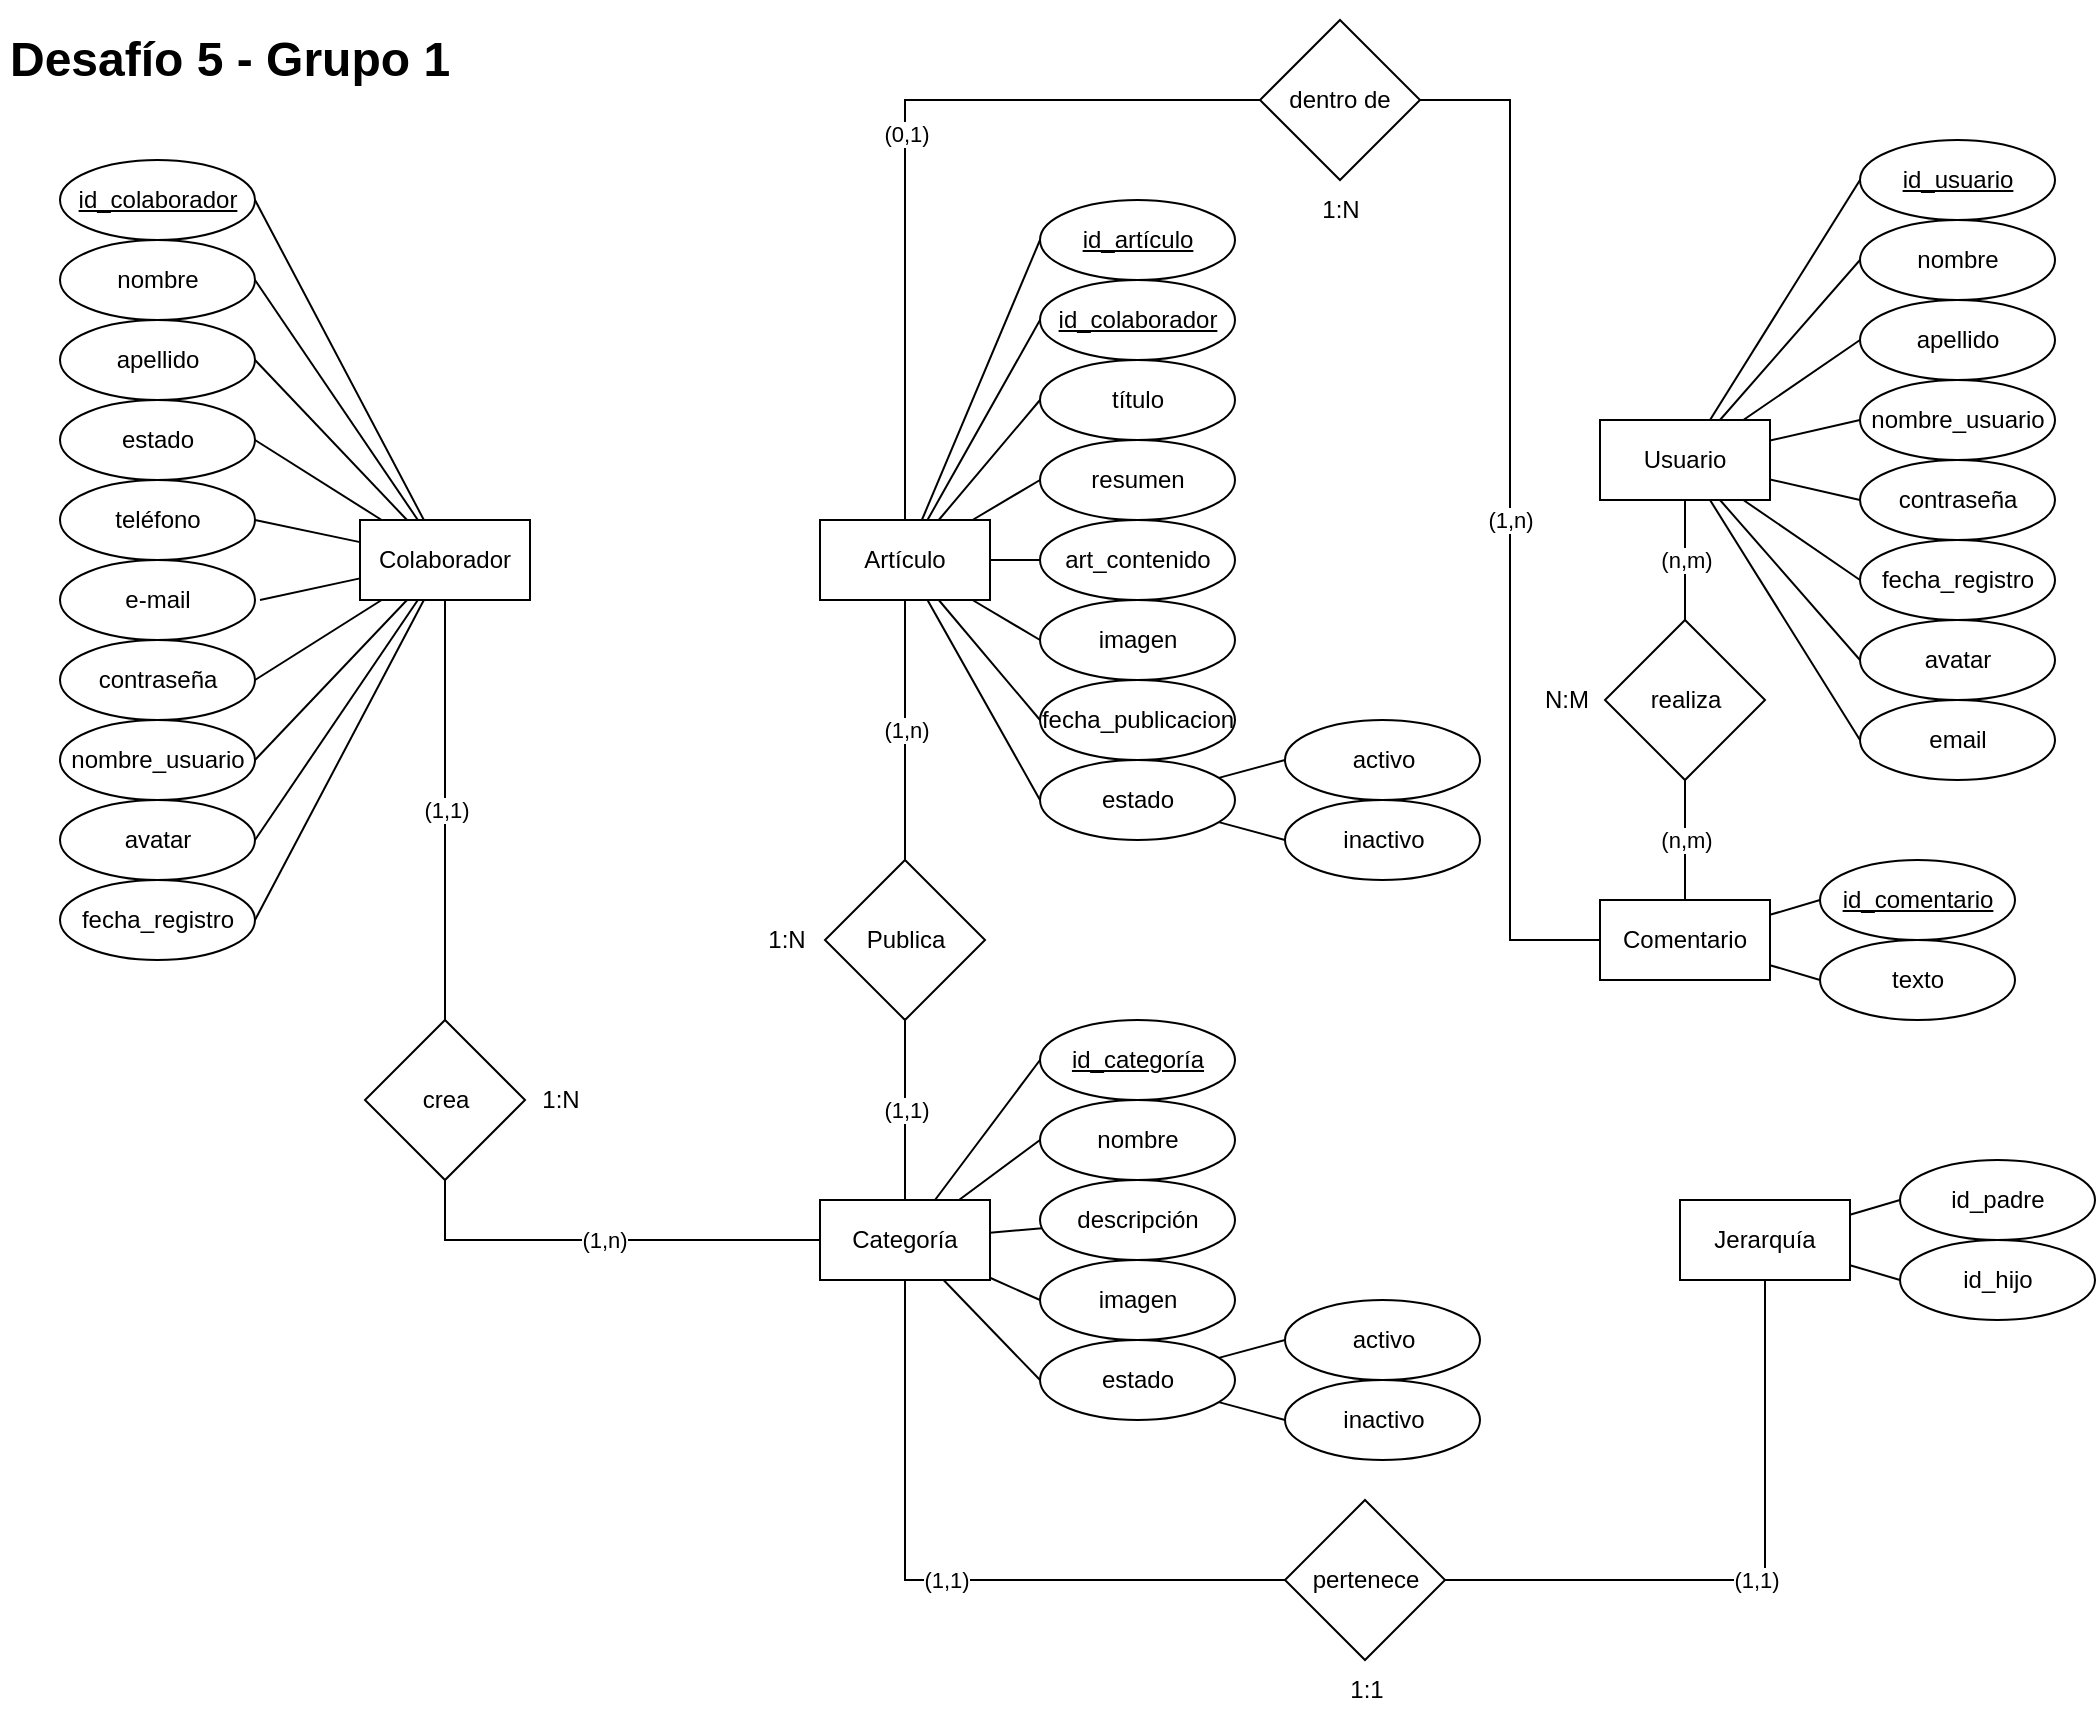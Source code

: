 <mxfile version="21.3.5" type="github">
  <diagram name="Página-1" id="VrBOXiqUShYDaJ_aKjt0">
    <mxGraphModel dx="1434" dy="1896" grid="1" gridSize="10" guides="1" tooltips="1" connect="1" arrows="1" fold="1" page="1" pageScale="1" pageWidth="850" pageHeight="1100" math="0" shadow="0">
      <root>
        <mxCell id="0" />
        <mxCell id="1" parent="0" />
        <mxCell id="ehQ5Cwj-dnASqklNuvX5-1" value="&lt;h1&gt;Desafío 5 - Grupo 1&lt;/h1&gt;" style="text;html=1;strokeColor=none;fillColor=none;spacing=5;spacingTop=-20;whiteSpace=wrap;overflow=hidden;rounded=0;" parent="1" vertex="1">
          <mxGeometry width="450" height="40" as="geometry" />
        </mxCell>
        <mxCell id="D4Zr-wYNmLp01-YFgr4b-42" value="(1,1)" style="rounded=0;orthogonalLoop=1;jettySize=auto;html=1;endArrow=none;endFill=0;entryX=0.5;entryY=0;entryDx=0;entryDy=0;" edge="1" parent="1" source="D4Zr-wYNmLp01-YFgr4b-1" target="D4Zr-wYNmLp01-YFgr4b-43">
          <mxGeometry relative="1" as="geometry">
            <mxPoint x="222.5" y="510" as="targetPoint" />
          </mxGeometry>
        </mxCell>
        <mxCell id="D4Zr-wYNmLp01-YFgr4b-45" style="rounded=0;orthogonalLoop=1;jettySize=auto;html=1;entryX=1;entryY=0.5;entryDx=0;entryDy=0;endArrow=none;endFill=0;" edge="1" parent="1" source="D4Zr-wYNmLp01-YFgr4b-1" target="D4Zr-wYNmLp01-YFgr4b-7">
          <mxGeometry relative="1" as="geometry" />
        </mxCell>
        <mxCell id="D4Zr-wYNmLp01-YFgr4b-46" style="rounded=0;orthogonalLoop=1;jettySize=auto;html=1;entryX=1;entryY=0.5;entryDx=0;entryDy=0;endArrow=none;endFill=0;" edge="1" parent="1" source="D4Zr-wYNmLp01-YFgr4b-1" target="D4Zr-wYNmLp01-YFgr4b-8">
          <mxGeometry relative="1" as="geometry" />
        </mxCell>
        <mxCell id="D4Zr-wYNmLp01-YFgr4b-47" style="rounded=0;orthogonalLoop=1;jettySize=auto;html=1;entryX=1;entryY=0.5;entryDx=0;entryDy=0;endArrow=none;endFill=0;" edge="1" parent="1" source="D4Zr-wYNmLp01-YFgr4b-1" target="D4Zr-wYNmLp01-YFgr4b-15">
          <mxGeometry relative="1" as="geometry" />
        </mxCell>
        <mxCell id="D4Zr-wYNmLp01-YFgr4b-48" style="rounded=0;orthogonalLoop=1;jettySize=auto;html=1;entryX=1;entryY=0.5;entryDx=0;entryDy=0;endArrow=none;endFill=0;" edge="1" parent="1" source="D4Zr-wYNmLp01-YFgr4b-1" target="D4Zr-wYNmLp01-YFgr4b-16">
          <mxGeometry relative="1" as="geometry" />
        </mxCell>
        <mxCell id="D4Zr-wYNmLp01-YFgr4b-49" style="rounded=0;orthogonalLoop=1;jettySize=auto;html=1;entryX=1;entryY=0.5;entryDx=0;entryDy=0;endArrow=none;endFill=0;" edge="1" parent="1" source="D4Zr-wYNmLp01-YFgr4b-1" target="D4Zr-wYNmLp01-YFgr4b-11">
          <mxGeometry relative="1" as="geometry" />
        </mxCell>
        <mxCell id="D4Zr-wYNmLp01-YFgr4b-50" style="rounded=0;orthogonalLoop=1;jettySize=auto;html=1;entryX=1;entryY=0.5;entryDx=0;entryDy=0;endArrow=none;endFill=0;" edge="1" parent="1" source="D4Zr-wYNmLp01-YFgr4b-1" target="D4Zr-wYNmLp01-YFgr4b-13">
          <mxGeometry relative="1" as="geometry" />
        </mxCell>
        <mxCell id="D4Zr-wYNmLp01-YFgr4b-51" style="rounded=0;orthogonalLoop=1;jettySize=auto;html=1;endArrow=none;endFill=0;" edge="1" parent="1" source="D4Zr-wYNmLp01-YFgr4b-1">
          <mxGeometry relative="1" as="geometry">
            <mxPoint x="130" y="290" as="targetPoint" />
          </mxGeometry>
        </mxCell>
        <mxCell id="D4Zr-wYNmLp01-YFgr4b-52" style="rounded=0;orthogonalLoop=1;jettySize=auto;html=1;entryX=1;entryY=0.5;entryDx=0;entryDy=0;endArrow=none;endFill=0;" edge="1" parent="1" source="D4Zr-wYNmLp01-YFgr4b-1" target="D4Zr-wYNmLp01-YFgr4b-10">
          <mxGeometry relative="1" as="geometry" />
        </mxCell>
        <mxCell id="D4Zr-wYNmLp01-YFgr4b-53" style="rounded=0;orthogonalLoop=1;jettySize=auto;html=1;entryX=1;entryY=0.5;entryDx=0;entryDy=0;endArrow=none;endFill=0;" edge="1" parent="1" source="D4Zr-wYNmLp01-YFgr4b-1" target="D4Zr-wYNmLp01-YFgr4b-14">
          <mxGeometry relative="1" as="geometry" />
        </mxCell>
        <mxCell id="D4Zr-wYNmLp01-YFgr4b-54" style="rounded=0;orthogonalLoop=1;jettySize=auto;html=1;entryX=1;entryY=0.5;entryDx=0;entryDy=0;endArrow=none;endFill=0;" edge="1" parent="1" source="D4Zr-wYNmLp01-YFgr4b-1" target="D4Zr-wYNmLp01-YFgr4b-9">
          <mxGeometry relative="1" as="geometry" />
        </mxCell>
        <mxCell id="D4Zr-wYNmLp01-YFgr4b-1" value="Colaborador" style="rounded=0;whiteSpace=wrap;html=1;" vertex="1" parent="1">
          <mxGeometry x="180" y="250" width="85" height="40" as="geometry" />
        </mxCell>
        <mxCell id="D4Zr-wYNmLp01-YFgr4b-78" style="rounded=0;orthogonalLoop=1;jettySize=auto;html=1;entryX=0;entryY=0.5;entryDx=0;entryDy=0;endArrow=none;endFill=0;" edge="1" parent="1" source="D4Zr-wYNmLp01-YFgr4b-2" target="D4Zr-wYNmLp01-YFgr4b-17">
          <mxGeometry relative="1" as="geometry" />
        </mxCell>
        <mxCell id="D4Zr-wYNmLp01-YFgr4b-79" style="rounded=0;orthogonalLoop=1;jettySize=auto;html=1;entryX=0;entryY=0.5;entryDx=0;entryDy=0;endArrow=none;endFill=0;" edge="1" parent="1" source="D4Zr-wYNmLp01-YFgr4b-2" target="D4Zr-wYNmLp01-YFgr4b-18">
          <mxGeometry relative="1" as="geometry" />
        </mxCell>
        <mxCell id="D4Zr-wYNmLp01-YFgr4b-80" style="rounded=0;orthogonalLoop=1;jettySize=auto;html=1;entryX=0;entryY=0.5;entryDx=0;entryDy=0;endArrow=none;endFill=0;" edge="1" parent="1" source="D4Zr-wYNmLp01-YFgr4b-2" target="D4Zr-wYNmLp01-YFgr4b-19">
          <mxGeometry relative="1" as="geometry" />
        </mxCell>
        <mxCell id="D4Zr-wYNmLp01-YFgr4b-81" style="rounded=0;orthogonalLoop=1;jettySize=auto;html=1;entryX=0;entryY=0.5;entryDx=0;entryDy=0;endArrow=none;endFill=0;" edge="1" parent="1" source="D4Zr-wYNmLp01-YFgr4b-2" target="D4Zr-wYNmLp01-YFgr4b-20">
          <mxGeometry relative="1" as="geometry" />
        </mxCell>
        <mxCell id="D4Zr-wYNmLp01-YFgr4b-82" style="rounded=0;orthogonalLoop=1;jettySize=auto;html=1;entryX=0;entryY=0.5;entryDx=0;entryDy=0;endArrow=none;endFill=0;" edge="1" parent="1" source="D4Zr-wYNmLp01-YFgr4b-2" target="D4Zr-wYNmLp01-YFgr4b-21">
          <mxGeometry relative="1" as="geometry" />
        </mxCell>
        <mxCell id="D4Zr-wYNmLp01-YFgr4b-83" style="rounded=0;orthogonalLoop=1;jettySize=auto;html=1;entryX=0;entryY=0.5;entryDx=0;entryDy=0;endArrow=none;endFill=0;" edge="1" parent="1" source="D4Zr-wYNmLp01-YFgr4b-2" target="D4Zr-wYNmLp01-YFgr4b-22">
          <mxGeometry relative="1" as="geometry" />
        </mxCell>
        <mxCell id="D4Zr-wYNmLp01-YFgr4b-84" style="rounded=0;orthogonalLoop=1;jettySize=auto;html=1;entryX=0;entryY=0.5;entryDx=0;entryDy=0;endArrow=none;endFill=0;" edge="1" parent="1" source="D4Zr-wYNmLp01-YFgr4b-2" target="D4Zr-wYNmLp01-YFgr4b-23">
          <mxGeometry relative="1" as="geometry" />
        </mxCell>
        <mxCell id="D4Zr-wYNmLp01-YFgr4b-85" style="rounded=0;orthogonalLoop=1;jettySize=auto;html=1;entryX=0;entryY=0.5;entryDx=0;entryDy=0;endArrow=none;endFill=0;" edge="1" parent="1" source="D4Zr-wYNmLp01-YFgr4b-2" target="D4Zr-wYNmLp01-YFgr4b-24">
          <mxGeometry relative="1" as="geometry" />
        </mxCell>
        <mxCell id="D4Zr-wYNmLp01-YFgr4b-2" value="Artículo" style="rounded=0;whiteSpace=wrap;html=1;" vertex="1" parent="1">
          <mxGeometry x="410" y="250" width="85" height="40" as="geometry" />
        </mxCell>
        <mxCell id="D4Zr-wYNmLp01-YFgr4b-55" style="rounded=0;orthogonalLoop=1;jettySize=auto;html=1;entryX=0;entryY=0.5;entryDx=0;entryDy=0;endArrow=none;endFill=0;" edge="1" parent="1" source="D4Zr-wYNmLp01-YFgr4b-3" target="D4Zr-wYNmLp01-YFgr4b-25">
          <mxGeometry relative="1" as="geometry" />
        </mxCell>
        <mxCell id="D4Zr-wYNmLp01-YFgr4b-56" style="rounded=0;orthogonalLoop=1;jettySize=auto;html=1;entryX=0;entryY=0.5;entryDx=0;entryDy=0;endArrow=none;endFill=0;" edge="1" parent="1" source="D4Zr-wYNmLp01-YFgr4b-3" target="D4Zr-wYNmLp01-YFgr4b-26">
          <mxGeometry relative="1" as="geometry" />
        </mxCell>
        <mxCell id="D4Zr-wYNmLp01-YFgr4b-57" style="rounded=0;orthogonalLoop=1;jettySize=auto;html=1;endArrow=none;endFill=0;" edge="1" parent="1" source="D4Zr-wYNmLp01-YFgr4b-3" target="D4Zr-wYNmLp01-YFgr4b-27">
          <mxGeometry relative="1" as="geometry" />
        </mxCell>
        <mxCell id="D4Zr-wYNmLp01-YFgr4b-58" style="rounded=0;orthogonalLoop=1;jettySize=auto;html=1;entryX=0;entryY=0.5;entryDx=0;entryDy=0;endArrow=none;endFill=0;" edge="1" parent="1" source="D4Zr-wYNmLp01-YFgr4b-3" target="D4Zr-wYNmLp01-YFgr4b-28">
          <mxGeometry relative="1" as="geometry" />
        </mxCell>
        <mxCell id="D4Zr-wYNmLp01-YFgr4b-59" style="rounded=0;orthogonalLoop=1;jettySize=auto;html=1;entryX=0;entryY=0.5;entryDx=0;entryDy=0;endArrow=none;endFill=0;" edge="1" parent="1" source="D4Zr-wYNmLp01-YFgr4b-3" target="D4Zr-wYNmLp01-YFgr4b-29">
          <mxGeometry relative="1" as="geometry" />
        </mxCell>
        <mxCell id="D4Zr-wYNmLp01-YFgr4b-76" value="(1,1)" style="edgeStyle=orthogonalEdgeStyle;rounded=0;orthogonalLoop=1;jettySize=auto;html=1;endArrow=none;endFill=0;" edge="1" parent="1" source="D4Zr-wYNmLp01-YFgr4b-3" target="D4Zr-wYNmLp01-YFgr4b-75">
          <mxGeometry relative="1" as="geometry" />
        </mxCell>
        <mxCell id="D4Zr-wYNmLp01-YFgr4b-103" value="(1,1)" style="edgeStyle=orthogonalEdgeStyle;rounded=0;orthogonalLoop=1;jettySize=auto;html=1;entryX=0;entryY=0.5;entryDx=0;entryDy=0;endArrow=none;endFill=0;" edge="1" parent="1" source="D4Zr-wYNmLp01-YFgr4b-3" target="D4Zr-wYNmLp01-YFgr4b-87">
          <mxGeometry relative="1" as="geometry">
            <Array as="points">
              <mxPoint x="453" y="780" />
            </Array>
          </mxGeometry>
        </mxCell>
        <mxCell id="D4Zr-wYNmLp01-YFgr4b-3" value="Categoría" style="rounded=0;whiteSpace=wrap;html=1;" vertex="1" parent="1">
          <mxGeometry x="410" y="590" width="85" height="40" as="geometry" />
        </mxCell>
        <mxCell id="D4Zr-wYNmLp01-YFgr4b-89" style="rounded=0;orthogonalLoop=1;jettySize=auto;html=1;entryX=0;entryY=0.5;entryDx=0;entryDy=0;endArrow=none;endFill=0;" edge="1" parent="1" source="D4Zr-wYNmLp01-YFgr4b-4" target="D4Zr-wYNmLp01-YFgr4b-30">
          <mxGeometry relative="1" as="geometry" />
        </mxCell>
        <mxCell id="D4Zr-wYNmLp01-YFgr4b-90" style="rounded=0;orthogonalLoop=1;jettySize=auto;html=1;entryX=0;entryY=0.5;entryDx=0;entryDy=0;endArrow=none;endFill=0;" edge="1" parent="1" source="D4Zr-wYNmLp01-YFgr4b-4" target="D4Zr-wYNmLp01-YFgr4b-31">
          <mxGeometry relative="1" as="geometry" />
        </mxCell>
        <mxCell id="D4Zr-wYNmLp01-YFgr4b-4" value="Jerarquía" style="rounded=0;whiteSpace=wrap;html=1;" vertex="1" parent="1">
          <mxGeometry x="840" y="590" width="85" height="40" as="geometry" />
        </mxCell>
        <mxCell id="D4Zr-wYNmLp01-YFgr4b-62" value="(n,m)" style="rounded=0;orthogonalLoop=1;jettySize=auto;html=1;endArrow=none;endFill=0;" edge="1" parent="1" source="D4Zr-wYNmLp01-YFgr4b-5" target="D4Zr-wYNmLp01-YFgr4b-61">
          <mxGeometry relative="1" as="geometry" />
        </mxCell>
        <mxCell id="D4Zr-wYNmLp01-YFgr4b-64" style="rounded=0;orthogonalLoop=1;jettySize=auto;html=1;entryX=0;entryY=0.5;entryDx=0;entryDy=0;endArrow=none;endFill=0;" edge="1" parent="1" source="D4Zr-wYNmLp01-YFgr4b-5" target="D4Zr-wYNmLp01-YFgr4b-32">
          <mxGeometry relative="1" as="geometry" />
        </mxCell>
        <mxCell id="D4Zr-wYNmLp01-YFgr4b-65" style="rounded=0;orthogonalLoop=1;jettySize=auto;html=1;entryX=0;entryY=0.5;entryDx=0;entryDy=0;endArrow=none;endFill=0;" edge="1" parent="1" source="D4Zr-wYNmLp01-YFgr4b-5" target="D4Zr-wYNmLp01-YFgr4b-33">
          <mxGeometry relative="1" as="geometry" />
        </mxCell>
        <mxCell id="D4Zr-wYNmLp01-YFgr4b-66" style="rounded=0;orthogonalLoop=1;jettySize=auto;html=1;entryX=0;entryY=0.5;entryDx=0;entryDy=0;endArrow=none;endFill=0;" edge="1" parent="1" source="D4Zr-wYNmLp01-YFgr4b-5" target="D4Zr-wYNmLp01-YFgr4b-34">
          <mxGeometry relative="1" as="geometry" />
        </mxCell>
        <mxCell id="D4Zr-wYNmLp01-YFgr4b-67" style="rounded=0;orthogonalLoop=1;jettySize=auto;html=1;entryX=0;entryY=0.5;entryDx=0;entryDy=0;endArrow=none;endFill=0;" edge="1" parent="1" source="D4Zr-wYNmLp01-YFgr4b-5" target="D4Zr-wYNmLp01-YFgr4b-35">
          <mxGeometry relative="1" as="geometry" />
        </mxCell>
        <mxCell id="D4Zr-wYNmLp01-YFgr4b-68" style="rounded=0;orthogonalLoop=1;jettySize=auto;html=1;entryX=0;entryY=0.5;entryDx=0;entryDy=0;endArrow=none;endFill=0;" edge="1" parent="1" source="D4Zr-wYNmLp01-YFgr4b-5" target="D4Zr-wYNmLp01-YFgr4b-36">
          <mxGeometry relative="1" as="geometry" />
        </mxCell>
        <mxCell id="D4Zr-wYNmLp01-YFgr4b-69" style="rounded=0;orthogonalLoop=1;jettySize=auto;html=1;entryX=0;entryY=0.5;entryDx=0;entryDy=0;endArrow=none;endFill=0;" edge="1" parent="1" source="D4Zr-wYNmLp01-YFgr4b-5" target="D4Zr-wYNmLp01-YFgr4b-37">
          <mxGeometry relative="1" as="geometry" />
        </mxCell>
        <mxCell id="D4Zr-wYNmLp01-YFgr4b-70" style="rounded=0;orthogonalLoop=1;jettySize=auto;html=1;entryX=0;entryY=0.5;entryDx=0;entryDy=0;endArrow=none;endFill=0;" edge="1" parent="1" source="D4Zr-wYNmLp01-YFgr4b-5" target="D4Zr-wYNmLp01-YFgr4b-38">
          <mxGeometry relative="1" as="geometry" />
        </mxCell>
        <mxCell id="D4Zr-wYNmLp01-YFgr4b-72" style="rounded=0;orthogonalLoop=1;jettySize=auto;html=1;entryX=0;entryY=0.5;entryDx=0;entryDy=0;endArrow=none;endFill=0;" edge="1" parent="1" source="D4Zr-wYNmLp01-YFgr4b-5" target="D4Zr-wYNmLp01-YFgr4b-39">
          <mxGeometry relative="1" as="geometry" />
        </mxCell>
        <mxCell id="D4Zr-wYNmLp01-YFgr4b-5" value="Usuario" style="rounded=0;whiteSpace=wrap;html=1;" vertex="1" parent="1">
          <mxGeometry x="800" y="200" width="85" height="40" as="geometry" />
        </mxCell>
        <mxCell id="D4Zr-wYNmLp01-YFgr4b-73" style="rounded=0;orthogonalLoop=1;jettySize=auto;html=1;entryX=0;entryY=0.5;entryDx=0;entryDy=0;endArrow=none;endFill=0;" edge="1" parent="1" source="D4Zr-wYNmLp01-YFgr4b-6" target="D4Zr-wYNmLp01-YFgr4b-40">
          <mxGeometry relative="1" as="geometry" />
        </mxCell>
        <mxCell id="D4Zr-wYNmLp01-YFgr4b-74" style="rounded=0;orthogonalLoop=1;jettySize=auto;html=1;entryX=0;entryY=0.5;entryDx=0;entryDy=0;endArrow=none;endFill=0;" edge="1" parent="1" source="D4Zr-wYNmLp01-YFgr4b-6" target="D4Zr-wYNmLp01-YFgr4b-41">
          <mxGeometry relative="1" as="geometry" />
        </mxCell>
        <mxCell id="D4Zr-wYNmLp01-YFgr4b-93" value="(1,n)" style="edgeStyle=orthogonalEdgeStyle;rounded=0;orthogonalLoop=1;jettySize=auto;html=1;entryX=1;entryY=0.5;entryDx=0;entryDy=0;endArrow=none;endFill=0;" edge="1" parent="1" source="D4Zr-wYNmLp01-YFgr4b-6" target="D4Zr-wYNmLp01-YFgr4b-92">
          <mxGeometry relative="1" as="geometry" />
        </mxCell>
        <mxCell id="D4Zr-wYNmLp01-YFgr4b-6" value="Comentario" style="rounded=0;whiteSpace=wrap;html=1;" vertex="1" parent="1">
          <mxGeometry x="800" y="440" width="85" height="40" as="geometry" />
        </mxCell>
        <mxCell id="D4Zr-wYNmLp01-YFgr4b-7" value="&lt;u&gt;id_colaborador&lt;/u&gt;" style="ellipse;whiteSpace=wrap;html=1;" vertex="1" parent="1">
          <mxGeometry x="30" y="70" width="97.5" height="40" as="geometry" />
        </mxCell>
        <mxCell id="D4Zr-wYNmLp01-YFgr4b-8" value="nombre" style="ellipse;whiteSpace=wrap;html=1;" vertex="1" parent="1">
          <mxGeometry x="30" y="110" width="97.5" height="40" as="geometry" />
        </mxCell>
        <mxCell id="D4Zr-wYNmLp01-YFgr4b-9" value="apellido" style="ellipse;whiteSpace=wrap;html=1;" vertex="1" parent="1">
          <mxGeometry x="30" y="150" width="97.5" height="40" as="geometry" />
        </mxCell>
        <mxCell id="D4Zr-wYNmLp01-YFgr4b-10" value="teléfono" style="ellipse;whiteSpace=wrap;html=1;" vertex="1" parent="1">
          <mxGeometry x="30" y="230" width="97.5" height="40" as="geometry" />
        </mxCell>
        <mxCell id="D4Zr-wYNmLp01-YFgr4b-11" value="nombre_usuario" style="ellipse;whiteSpace=wrap;html=1;" vertex="1" parent="1">
          <mxGeometry x="30" y="350" width="97.5" height="40" as="geometry" />
        </mxCell>
        <mxCell id="D4Zr-wYNmLp01-YFgr4b-12" value="e-mail" style="ellipse;whiteSpace=wrap;html=1;" vertex="1" parent="1">
          <mxGeometry x="30" y="270" width="97.5" height="40" as="geometry" />
        </mxCell>
        <mxCell id="D4Zr-wYNmLp01-YFgr4b-13" value="contraseña" style="ellipse;whiteSpace=wrap;html=1;" vertex="1" parent="1">
          <mxGeometry x="30" y="310" width="97.5" height="40" as="geometry" />
        </mxCell>
        <mxCell id="D4Zr-wYNmLp01-YFgr4b-14" value="estado" style="ellipse;whiteSpace=wrap;html=1;" vertex="1" parent="1">
          <mxGeometry x="30" y="190" width="97.5" height="40" as="geometry" />
        </mxCell>
        <mxCell id="D4Zr-wYNmLp01-YFgr4b-15" value="fecha_registro" style="ellipse;whiteSpace=wrap;html=1;" vertex="1" parent="1">
          <mxGeometry x="30" y="430" width="97.5" height="40" as="geometry" />
        </mxCell>
        <mxCell id="D4Zr-wYNmLp01-YFgr4b-16" value="avatar" style="ellipse;whiteSpace=wrap;html=1;" vertex="1" parent="1">
          <mxGeometry x="30" y="390" width="97.5" height="40" as="geometry" />
        </mxCell>
        <mxCell id="D4Zr-wYNmLp01-YFgr4b-17" value="&lt;u&gt;id_artículo&lt;/u&gt;" style="ellipse;whiteSpace=wrap;html=1;" vertex="1" parent="1">
          <mxGeometry x="520" y="90" width="97.5" height="40" as="geometry" />
        </mxCell>
        <mxCell id="D4Zr-wYNmLp01-YFgr4b-18" value="&lt;u&gt;id_colaborador&lt;/u&gt;" style="ellipse;whiteSpace=wrap;html=1;" vertex="1" parent="1">
          <mxGeometry x="520" y="130" width="97.5" height="40" as="geometry" />
        </mxCell>
        <mxCell id="D4Zr-wYNmLp01-YFgr4b-19" value="título" style="ellipse;whiteSpace=wrap;html=1;" vertex="1" parent="1">
          <mxGeometry x="520" y="170" width="97.5" height="40" as="geometry" />
        </mxCell>
        <mxCell id="D4Zr-wYNmLp01-YFgr4b-20" value="resumen" style="ellipse;whiteSpace=wrap;html=1;" vertex="1" parent="1">
          <mxGeometry x="520" y="210" width="97.5" height="40" as="geometry" />
        </mxCell>
        <mxCell id="D4Zr-wYNmLp01-YFgr4b-21" value="art_contenido" style="ellipse;whiteSpace=wrap;html=1;" vertex="1" parent="1">
          <mxGeometry x="520" y="250" width="97.5" height="40" as="geometry" />
        </mxCell>
        <mxCell id="D4Zr-wYNmLp01-YFgr4b-22" value="imagen" style="ellipse;whiteSpace=wrap;html=1;" vertex="1" parent="1">
          <mxGeometry x="520" y="290" width="97.5" height="40" as="geometry" />
        </mxCell>
        <mxCell id="D4Zr-wYNmLp01-YFgr4b-23" value="fecha_publicacion" style="ellipse;whiteSpace=wrap;html=1;" vertex="1" parent="1">
          <mxGeometry x="520" y="330" width="97.5" height="40" as="geometry" />
        </mxCell>
        <mxCell id="D4Zr-wYNmLp01-YFgr4b-97" style="rounded=0;orthogonalLoop=1;jettySize=auto;html=1;entryX=0;entryY=0.5;entryDx=0;entryDy=0;endArrow=none;endFill=0;" edge="1" parent="1" source="D4Zr-wYNmLp01-YFgr4b-24" target="D4Zr-wYNmLp01-YFgr4b-95">
          <mxGeometry relative="1" as="geometry" />
        </mxCell>
        <mxCell id="D4Zr-wYNmLp01-YFgr4b-98" style="rounded=0;orthogonalLoop=1;jettySize=auto;html=1;entryX=0;entryY=0.5;entryDx=0;entryDy=0;endArrow=none;endFill=0;" edge="1" parent="1" source="D4Zr-wYNmLp01-YFgr4b-24" target="D4Zr-wYNmLp01-YFgr4b-96">
          <mxGeometry relative="1" as="geometry" />
        </mxCell>
        <mxCell id="D4Zr-wYNmLp01-YFgr4b-24" value="estado" style="ellipse;whiteSpace=wrap;html=1;" vertex="1" parent="1">
          <mxGeometry x="520" y="370" width="97.5" height="40" as="geometry" />
        </mxCell>
        <mxCell id="D4Zr-wYNmLp01-YFgr4b-25" value="&lt;u&gt;id_categoría&lt;/u&gt;" style="ellipse;whiteSpace=wrap;html=1;" vertex="1" parent="1">
          <mxGeometry x="520" y="500" width="97.5" height="40" as="geometry" />
        </mxCell>
        <mxCell id="D4Zr-wYNmLp01-YFgr4b-26" value="nombre" style="ellipse;whiteSpace=wrap;html=1;" vertex="1" parent="1">
          <mxGeometry x="520" y="540" width="97.5" height="40" as="geometry" />
        </mxCell>
        <mxCell id="D4Zr-wYNmLp01-YFgr4b-27" value="descripción" style="ellipse;whiteSpace=wrap;html=1;" vertex="1" parent="1">
          <mxGeometry x="520" y="580" width="97.5" height="40" as="geometry" />
        </mxCell>
        <mxCell id="D4Zr-wYNmLp01-YFgr4b-28" value="imagen" style="ellipse;whiteSpace=wrap;html=1;" vertex="1" parent="1">
          <mxGeometry x="520" y="620" width="97.5" height="40" as="geometry" />
        </mxCell>
        <mxCell id="D4Zr-wYNmLp01-YFgr4b-101" style="rounded=0;orthogonalLoop=1;jettySize=auto;html=1;entryX=0;entryY=0.5;entryDx=0;entryDy=0;endArrow=none;endFill=0;" edge="1" parent="1" source="D4Zr-wYNmLp01-YFgr4b-29" target="D4Zr-wYNmLp01-YFgr4b-99">
          <mxGeometry relative="1" as="geometry" />
        </mxCell>
        <mxCell id="D4Zr-wYNmLp01-YFgr4b-102" style="rounded=0;orthogonalLoop=1;jettySize=auto;html=1;entryX=0;entryY=0.5;entryDx=0;entryDy=0;endArrow=none;endFill=0;" edge="1" parent="1" source="D4Zr-wYNmLp01-YFgr4b-29" target="D4Zr-wYNmLp01-YFgr4b-100">
          <mxGeometry relative="1" as="geometry" />
        </mxCell>
        <mxCell id="D4Zr-wYNmLp01-YFgr4b-29" value="estado" style="ellipse;whiteSpace=wrap;html=1;" vertex="1" parent="1">
          <mxGeometry x="520" y="660" width="97.5" height="40" as="geometry" />
        </mxCell>
        <mxCell id="D4Zr-wYNmLp01-YFgr4b-30" value="id_padre" style="ellipse;whiteSpace=wrap;html=1;" vertex="1" parent="1">
          <mxGeometry x="950" y="570" width="97.5" height="40" as="geometry" />
        </mxCell>
        <mxCell id="D4Zr-wYNmLp01-YFgr4b-31" value="id_hijo" style="ellipse;whiteSpace=wrap;html=1;" vertex="1" parent="1">
          <mxGeometry x="950" y="610" width="97.5" height="40" as="geometry" />
        </mxCell>
        <mxCell id="D4Zr-wYNmLp01-YFgr4b-32" value="&lt;u&gt;id_usuario&lt;/u&gt;" style="ellipse;whiteSpace=wrap;html=1;" vertex="1" parent="1">
          <mxGeometry x="930" y="60" width="97.5" height="40" as="geometry" />
        </mxCell>
        <mxCell id="D4Zr-wYNmLp01-YFgr4b-33" value="nombre" style="ellipse;whiteSpace=wrap;html=1;" vertex="1" parent="1">
          <mxGeometry x="930" y="100" width="97.5" height="40" as="geometry" />
        </mxCell>
        <mxCell id="D4Zr-wYNmLp01-YFgr4b-34" value="apellido" style="ellipse;whiteSpace=wrap;html=1;" vertex="1" parent="1">
          <mxGeometry x="930" y="140" width="97.5" height="40" as="geometry" />
        </mxCell>
        <mxCell id="D4Zr-wYNmLp01-YFgr4b-35" value="nombre_usuario" style="ellipse;whiteSpace=wrap;html=1;" vertex="1" parent="1">
          <mxGeometry x="930" y="180" width="97.5" height="40" as="geometry" />
        </mxCell>
        <mxCell id="D4Zr-wYNmLp01-YFgr4b-36" value="contraseña" style="ellipse;whiteSpace=wrap;html=1;" vertex="1" parent="1">
          <mxGeometry x="930" y="220" width="97.5" height="40" as="geometry" />
        </mxCell>
        <mxCell id="D4Zr-wYNmLp01-YFgr4b-37" value="fecha_registro" style="ellipse;whiteSpace=wrap;html=1;" vertex="1" parent="1">
          <mxGeometry x="930" y="260" width="97.5" height="40" as="geometry" />
        </mxCell>
        <mxCell id="D4Zr-wYNmLp01-YFgr4b-38" value="avatar" style="ellipse;whiteSpace=wrap;html=1;" vertex="1" parent="1">
          <mxGeometry x="930" y="300" width="97.5" height="40" as="geometry" />
        </mxCell>
        <mxCell id="D4Zr-wYNmLp01-YFgr4b-39" value="email" style="ellipse;whiteSpace=wrap;html=1;" vertex="1" parent="1">
          <mxGeometry x="930" y="340" width="97.5" height="40" as="geometry" />
        </mxCell>
        <mxCell id="D4Zr-wYNmLp01-YFgr4b-40" value="&lt;u&gt;id_comentario&lt;/u&gt;" style="ellipse;whiteSpace=wrap;html=1;" vertex="1" parent="1">
          <mxGeometry x="910" y="420" width="97.5" height="40" as="geometry" />
        </mxCell>
        <mxCell id="D4Zr-wYNmLp01-YFgr4b-41" value="texto" style="ellipse;whiteSpace=wrap;html=1;" vertex="1" parent="1">
          <mxGeometry x="910" y="460" width="97.5" height="40" as="geometry" />
        </mxCell>
        <mxCell id="D4Zr-wYNmLp01-YFgr4b-44" value="(1,n)" style="edgeStyle=orthogonalEdgeStyle;rounded=0;orthogonalLoop=1;jettySize=auto;html=1;entryX=0;entryY=0.5;entryDx=0;entryDy=0;endArrow=none;endFill=0;exitX=0.5;exitY=1;exitDx=0;exitDy=0;" edge="1" parent="1" source="D4Zr-wYNmLp01-YFgr4b-43" target="D4Zr-wYNmLp01-YFgr4b-3">
          <mxGeometry relative="1" as="geometry" />
        </mxCell>
        <mxCell id="D4Zr-wYNmLp01-YFgr4b-43" value="crea" style="rhombus;whiteSpace=wrap;html=1;" vertex="1" parent="1">
          <mxGeometry x="182.5" y="500" width="80" height="80" as="geometry" />
        </mxCell>
        <mxCell id="D4Zr-wYNmLp01-YFgr4b-63" value="(n,m)" style="rounded=0;orthogonalLoop=1;jettySize=auto;html=1;entryX=0.5;entryY=0;entryDx=0;entryDy=0;endArrow=none;endFill=0;" edge="1" parent="1" source="D4Zr-wYNmLp01-YFgr4b-61" target="D4Zr-wYNmLp01-YFgr4b-6">
          <mxGeometry relative="1" as="geometry" />
        </mxCell>
        <mxCell id="D4Zr-wYNmLp01-YFgr4b-61" value="realiza" style="rhombus;whiteSpace=wrap;html=1;rounded=0;" vertex="1" parent="1">
          <mxGeometry x="802.5" y="300" width="80" height="80" as="geometry" />
        </mxCell>
        <mxCell id="D4Zr-wYNmLp01-YFgr4b-77" value="(1,n)" style="edgeStyle=orthogonalEdgeStyle;rounded=0;orthogonalLoop=1;jettySize=auto;html=1;entryX=0.5;entryY=1;entryDx=0;entryDy=0;endArrow=none;endFill=0;" edge="1" parent="1" source="D4Zr-wYNmLp01-YFgr4b-75" target="D4Zr-wYNmLp01-YFgr4b-2">
          <mxGeometry relative="1" as="geometry" />
        </mxCell>
        <mxCell id="D4Zr-wYNmLp01-YFgr4b-75" value="Publica" style="rhombus;whiteSpace=wrap;html=1;rounded=0;" vertex="1" parent="1">
          <mxGeometry x="412.5" y="420" width="80" height="80" as="geometry" />
        </mxCell>
        <mxCell id="D4Zr-wYNmLp01-YFgr4b-88" value="(1,1)" style="edgeStyle=orthogonalEdgeStyle;rounded=0;orthogonalLoop=1;jettySize=auto;html=1;entryX=0.5;entryY=1;entryDx=0;entryDy=0;endArrow=none;endFill=0;" edge="1" parent="1" source="D4Zr-wYNmLp01-YFgr4b-87" target="D4Zr-wYNmLp01-YFgr4b-4">
          <mxGeometry relative="1" as="geometry" />
        </mxCell>
        <mxCell id="D4Zr-wYNmLp01-YFgr4b-87" value="pertenece" style="rhombus;whiteSpace=wrap;html=1;" vertex="1" parent="1">
          <mxGeometry x="642.5" y="740" width="80" height="80" as="geometry" />
        </mxCell>
        <mxCell id="D4Zr-wYNmLp01-YFgr4b-94" value="(0,1)" style="edgeStyle=orthogonalEdgeStyle;rounded=0;orthogonalLoop=1;jettySize=auto;html=1;entryX=0.5;entryY=0;entryDx=0;entryDy=0;endArrow=none;endFill=0;" edge="1" parent="1" source="D4Zr-wYNmLp01-YFgr4b-92" target="D4Zr-wYNmLp01-YFgr4b-2">
          <mxGeometry relative="1" as="geometry" />
        </mxCell>
        <mxCell id="D4Zr-wYNmLp01-YFgr4b-92" value="dentro de" style="rhombus;whiteSpace=wrap;html=1;" vertex="1" parent="1">
          <mxGeometry x="630" width="80" height="80" as="geometry" />
        </mxCell>
        <mxCell id="D4Zr-wYNmLp01-YFgr4b-95" value="activo" style="ellipse;whiteSpace=wrap;html=1;" vertex="1" parent="1">
          <mxGeometry x="642.5" y="350" width="97.5" height="40" as="geometry" />
        </mxCell>
        <mxCell id="D4Zr-wYNmLp01-YFgr4b-96" value="inactivo" style="ellipse;whiteSpace=wrap;html=1;" vertex="1" parent="1">
          <mxGeometry x="642.5" y="390" width="97.5" height="40" as="geometry" />
        </mxCell>
        <mxCell id="D4Zr-wYNmLp01-YFgr4b-99" value="activo" style="ellipse;whiteSpace=wrap;html=1;" vertex="1" parent="1">
          <mxGeometry x="642.5" y="640" width="97.5" height="40" as="geometry" />
        </mxCell>
        <mxCell id="D4Zr-wYNmLp01-YFgr4b-100" value="inactivo" style="ellipse;whiteSpace=wrap;html=1;" vertex="1" parent="1">
          <mxGeometry x="642.5" y="680" width="97.5" height="40" as="geometry" />
        </mxCell>
        <mxCell id="D4Zr-wYNmLp01-YFgr4b-104" value="1:N" style="text;html=1;align=center;verticalAlign=middle;resizable=0;points=[];autosize=1;strokeColor=none;fillColor=none;" vertex="1" parent="1">
          <mxGeometry x="260" y="525" width="40" height="30" as="geometry" />
        </mxCell>
        <mxCell id="D4Zr-wYNmLp01-YFgr4b-105" value="1:N" style="text;html=1;align=center;verticalAlign=middle;resizable=0;points=[];autosize=1;strokeColor=none;fillColor=none;" vertex="1" parent="1">
          <mxGeometry x="372.5" y="445" width="40" height="30" as="geometry" />
        </mxCell>
        <mxCell id="D4Zr-wYNmLp01-YFgr4b-106" value="1:N" style="text;html=1;align=center;verticalAlign=middle;resizable=0;points=[];autosize=1;strokeColor=none;fillColor=none;" vertex="1" parent="1">
          <mxGeometry x="650" y="80" width="40" height="30" as="geometry" />
        </mxCell>
        <mxCell id="D4Zr-wYNmLp01-YFgr4b-107" value="1:1" style="text;html=1;align=center;verticalAlign=middle;resizable=0;points=[];autosize=1;strokeColor=none;fillColor=none;" vertex="1" parent="1">
          <mxGeometry x="662.5" y="820" width="40" height="30" as="geometry" />
        </mxCell>
        <mxCell id="D4Zr-wYNmLp01-YFgr4b-108" value="N:M" style="text;html=1;align=center;verticalAlign=middle;resizable=0;points=[];autosize=1;strokeColor=none;fillColor=none;" vertex="1" parent="1">
          <mxGeometry x="757.5" y="325" width="50" height="30" as="geometry" />
        </mxCell>
      </root>
    </mxGraphModel>
  </diagram>
</mxfile>
